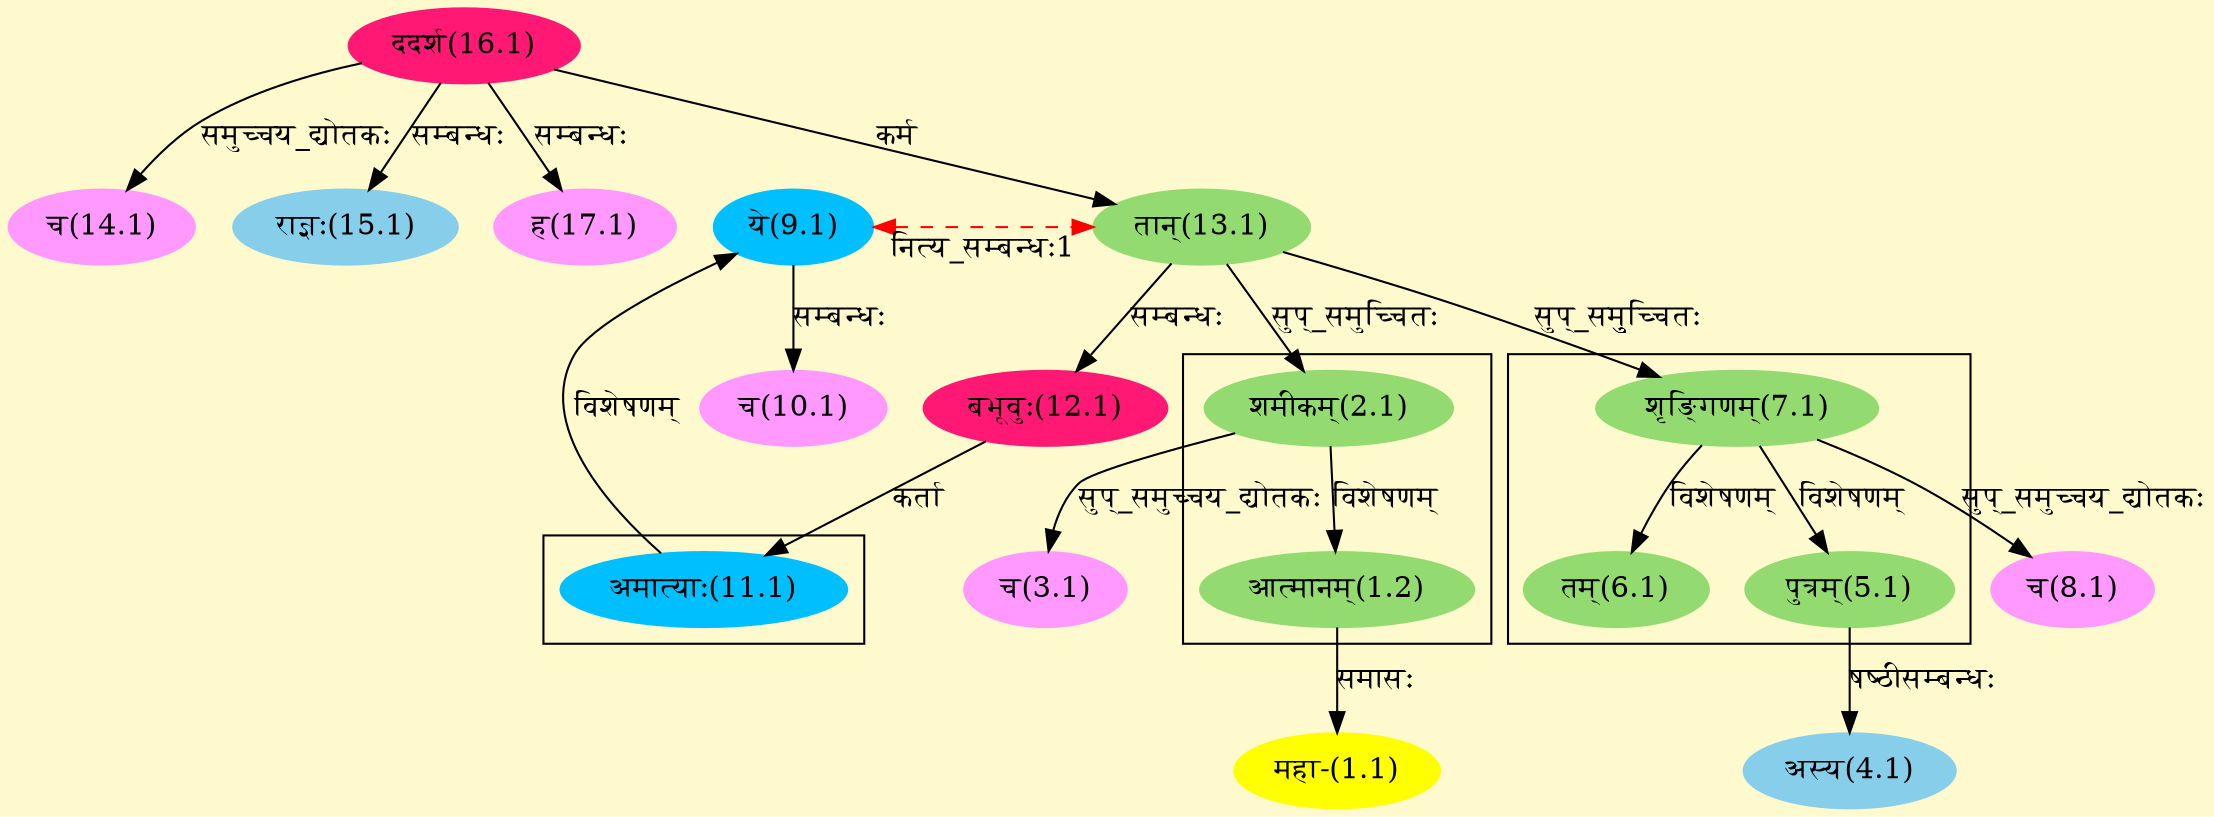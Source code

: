 digraph G{
rankdir=BT;
 compound=true;
 bgcolor="lemonchiffon1";

subgraph cluster_1{
Node1_2 [style=filled, color="#93DB70" label = "आत्मानम्(1.2)"]
Node2_1 [style=filled, color="#93DB70" label = "शमीकम्(2.1)"]

}

subgraph cluster_2{
Node2_1 [style=filled, color="#93DB70" label = "शमीकम्(2.1)"]
Node13_1 [style=filled, color="#93DB70" label = "तान्(13.1)"]

}

subgraph cluster_3{
Node5_1 [style=filled, color="#93DB70" label = "पुत्रम्(5.1)"]
Node7_1 [style=filled, color="#93DB70" label = "शृङ्गिणम्(7.1)"]
Node6_1 [style=filled, color="#93DB70" label = "तम्(6.1)"]

}

subgraph cluster_4{
Node9_1 [style=filled, color="#00BFFF" label = "ये(9.1)"]
Node11_1 [style=filled, color="#00BFFF" label = "अमात्याः(11.1)"]

}
Node1_1 [style=filled, color="#FFFF00" label = "महा-(1.1)"]
Node1_2 [style=filled, color="#93DB70" label = "आत्मानम्(1.2)"]
Node3_1 [style=filled, color="#FF99FF" label = "च(3.1)"]
Node2_1 [style=filled, color="#93DB70" label = "शमीकम्(2.1)"]
Node4_1 [style=filled, color="#87CEEB" label = "अस्य(4.1)"]
Node5_1 [style=filled, color="#93DB70" label = "पुत्रम्(5.1)"]
Node7_1 [style=filled, color="#93DB70" label = "शृङ्गिणम्(7.1)"]
Node13_1 [style=filled, color="#93DB70" label = "तान्(13.1)"]
Node8_1 [style=filled, color="#FF99FF" label = "च(8.1)"]
Node9_1 [style=filled, color="#00BFFF" label = "ये(9.1)"]
Node10_1 [style=filled, color="#FF99FF" label = "च(10.1)"]
Node11_1 [style=filled, color="#00BFFF" label = "अमात्याः(11.1)"]
Node12_1 [style=filled, color="#FF1975" label = "बभूवुः(12.1)"]
Node16_1 [style=filled, color="#FF1975" label = "ददर्श(16.1)"]
Node14_1 [style=filled, color="#FF99FF" label = "च(14.1)"]
Node15_1 [style=filled, color="#87CEEB" label = "राज्ञः(15.1)"]
Node17_1 [style=filled, color="#FF99FF" label = "ह(17.1)"]
{rank = same; Node9_1; Node13_1;}
/* Start of Relations section */

Node1_1 -> Node1_2 [  label="समासः"  dir="back" ]
Node1_2 -> Node2_1 [  label="विशेषणम्"  dir="back" ]
Node2_1 -> Node13_1 [  label="सुप्_समुच्चितः"  dir="back" ]
Node3_1 -> Node2_1 [  label="सुप्_समुच्चय_द्योतकः"  dir="back" ]
Node4_1 -> Node5_1 [  label="षष्ठीसम्बन्धः"  dir="back" ]
Node5_1 -> Node7_1 [  label="विशेषणम्"  dir="back" ]
Node6_1 -> Node7_1 [  label="विशेषणम्"  dir="back" ]
Node7_1 -> Node13_1 [  label="सुप्_समुुच्चितः"  dir="back" ]
Node8_1 -> Node7_1 [  label="सुप्_समुच्चय_द्योतकः"  dir="back" ]
Node9_1 -> Node11_1 [  label="विशेषणम्"  dir="back" ]
Node9_1 -> Node13_1 [ style=dashed color="red" label="नित्य_सम्बन्धः1"  dir="both" ]
Node10_1 -> Node9_1 [  label="सम्बन्धः"  dir="back" ]
Node11_1 -> Node12_1 [  label="कर्ता"  dir="back" ]
Node12_1 -> Node13_1 [  label="सम्बन्धः"  dir="back" ]
Node13_1 -> Node16_1 [  label="कर्म"  dir="back" ]
Node14_1 -> Node16_1 [  label="समुच्चय_द्योतकः"  dir="back" ]
Node15_1 -> Node16_1 [  label="सम्बन्धः"  dir="back" ]
Node17_1 -> Node16_1 [  label="सम्बन्धः"  dir="back" ]
}
